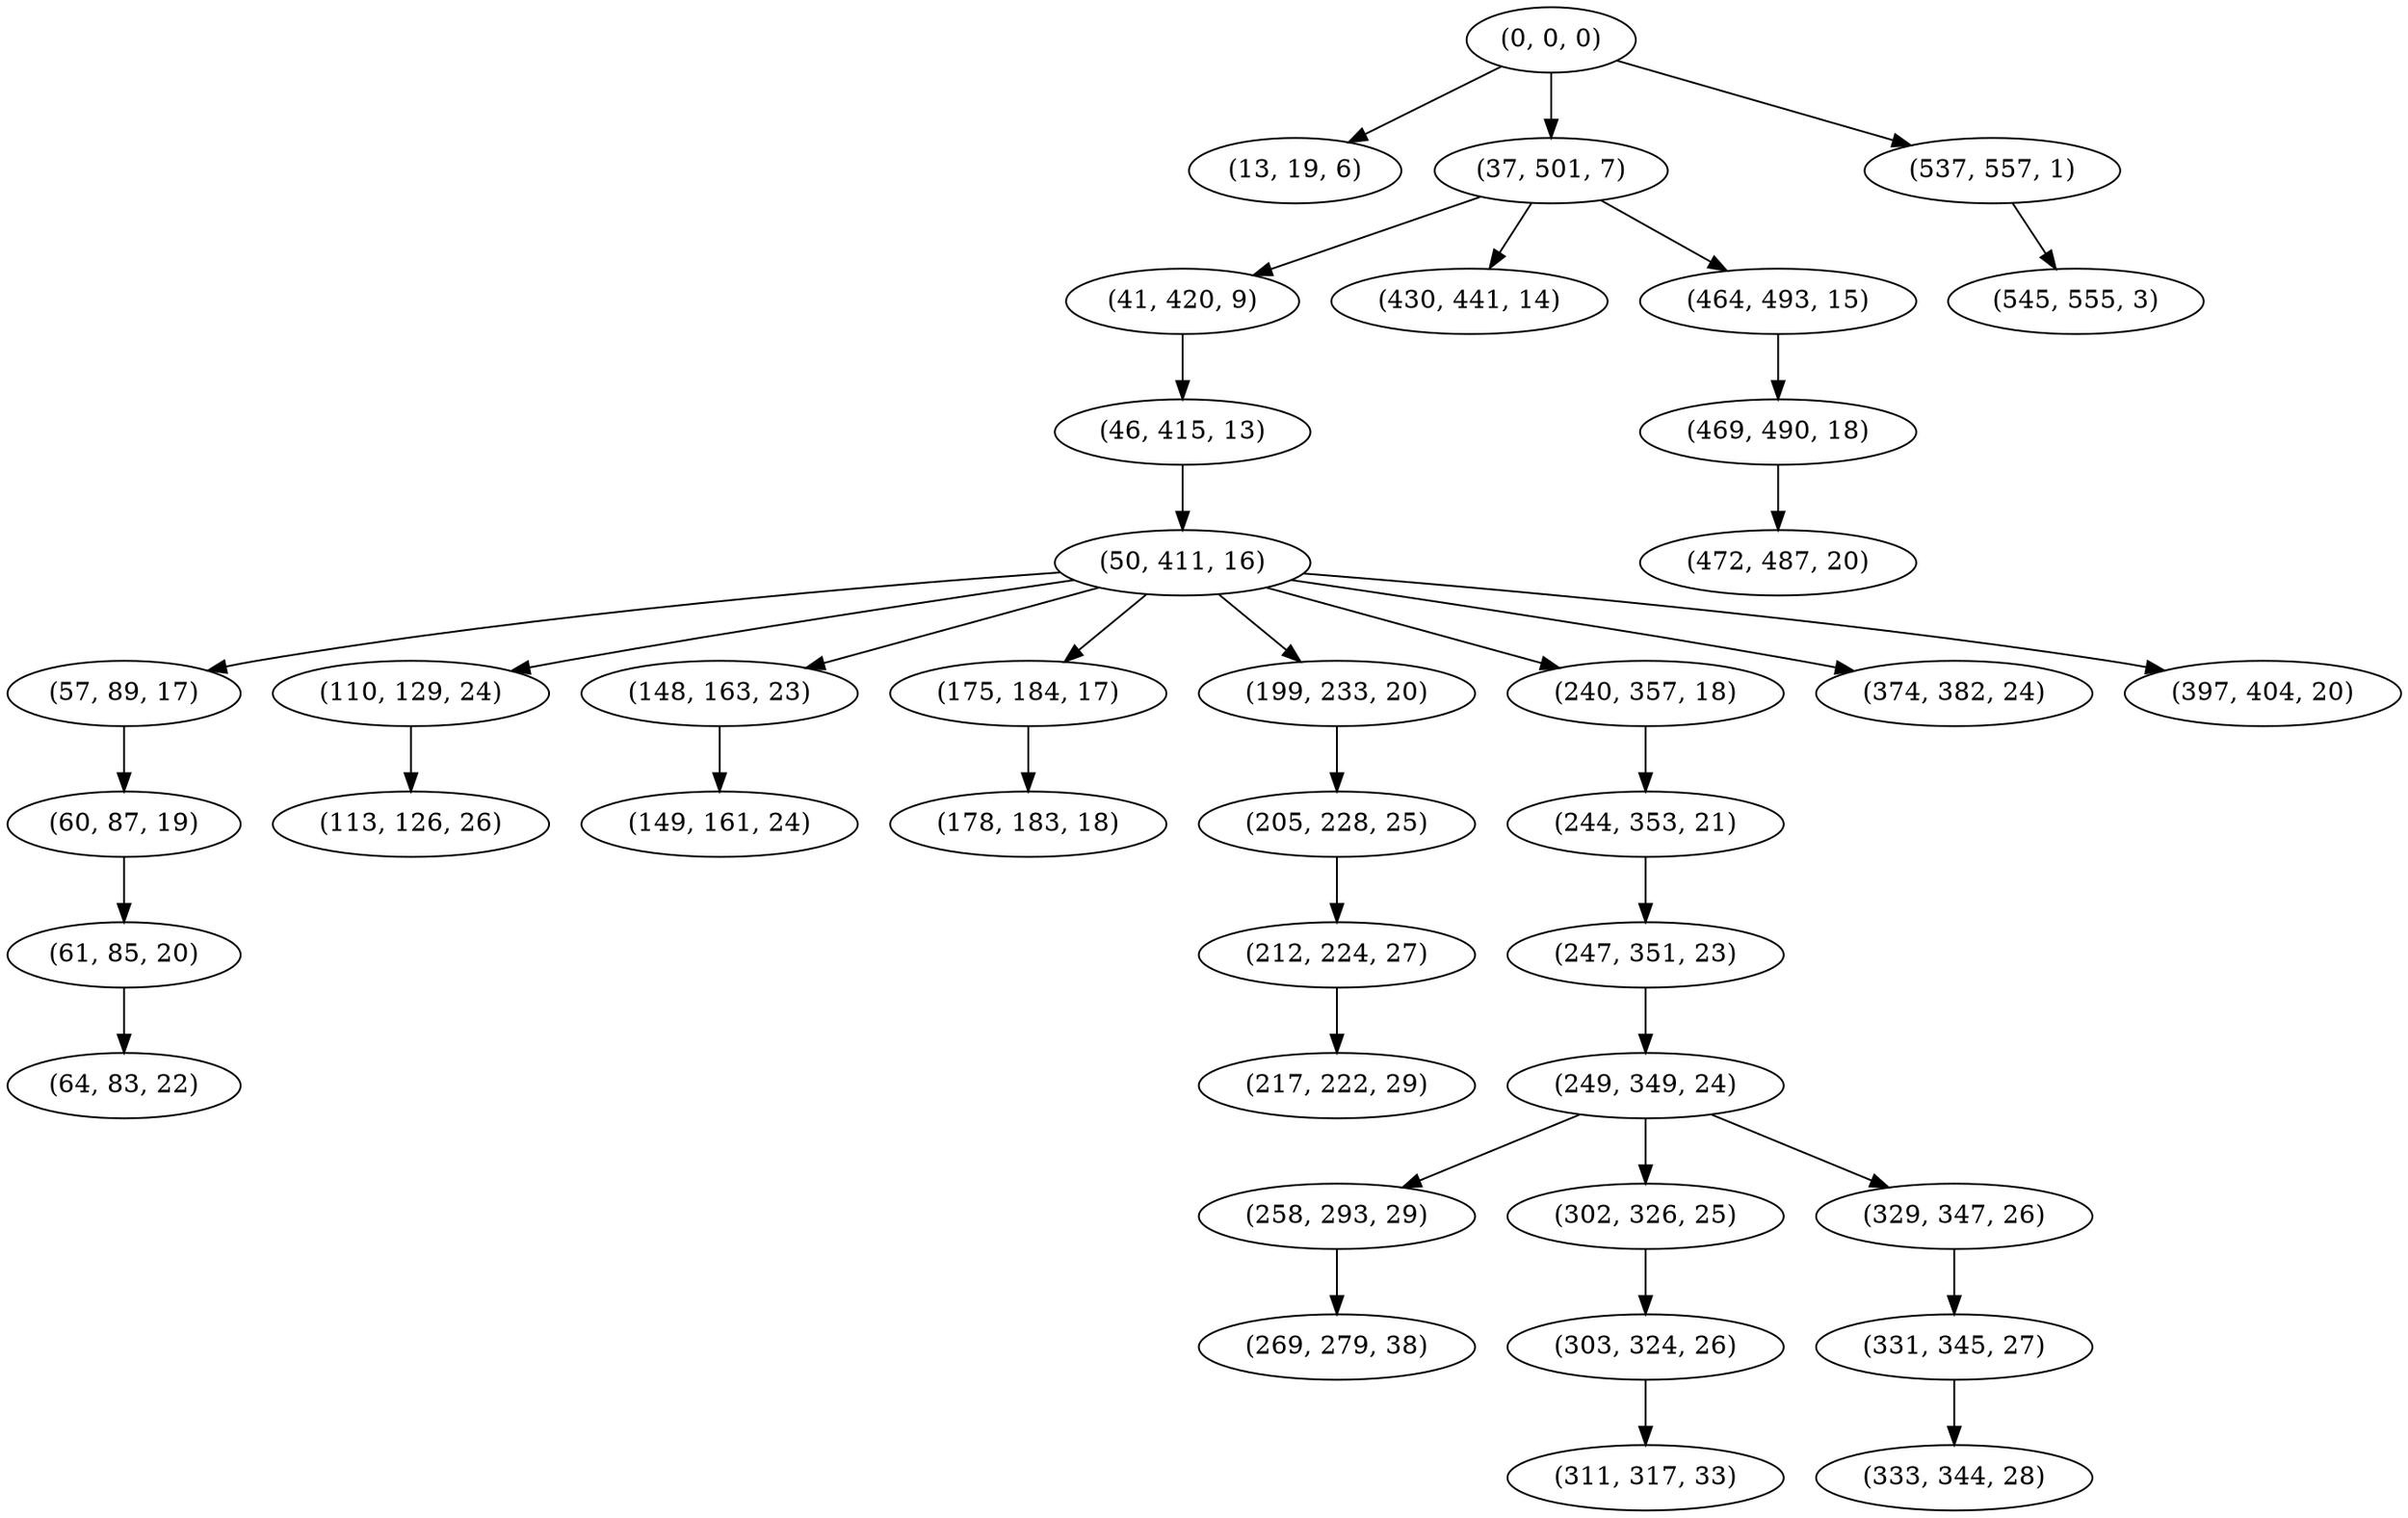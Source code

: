digraph tree {
    "(0, 0, 0)";
    "(13, 19, 6)";
    "(37, 501, 7)";
    "(41, 420, 9)";
    "(46, 415, 13)";
    "(50, 411, 16)";
    "(57, 89, 17)";
    "(60, 87, 19)";
    "(61, 85, 20)";
    "(64, 83, 22)";
    "(110, 129, 24)";
    "(113, 126, 26)";
    "(148, 163, 23)";
    "(149, 161, 24)";
    "(175, 184, 17)";
    "(178, 183, 18)";
    "(199, 233, 20)";
    "(205, 228, 25)";
    "(212, 224, 27)";
    "(217, 222, 29)";
    "(240, 357, 18)";
    "(244, 353, 21)";
    "(247, 351, 23)";
    "(249, 349, 24)";
    "(258, 293, 29)";
    "(269, 279, 38)";
    "(302, 326, 25)";
    "(303, 324, 26)";
    "(311, 317, 33)";
    "(329, 347, 26)";
    "(331, 345, 27)";
    "(333, 344, 28)";
    "(374, 382, 24)";
    "(397, 404, 20)";
    "(430, 441, 14)";
    "(464, 493, 15)";
    "(469, 490, 18)";
    "(472, 487, 20)";
    "(537, 557, 1)";
    "(545, 555, 3)";
    "(0, 0, 0)" -> "(13, 19, 6)";
    "(0, 0, 0)" -> "(37, 501, 7)";
    "(0, 0, 0)" -> "(537, 557, 1)";
    "(37, 501, 7)" -> "(41, 420, 9)";
    "(37, 501, 7)" -> "(430, 441, 14)";
    "(37, 501, 7)" -> "(464, 493, 15)";
    "(41, 420, 9)" -> "(46, 415, 13)";
    "(46, 415, 13)" -> "(50, 411, 16)";
    "(50, 411, 16)" -> "(57, 89, 17)";
    "(50, 411, 16)" -> "(110, 129, 24)";
    "(50, 411, 16)" -> "(148, 163, 23)";
    "(50, 411, 16)" -> "(175, 184, 17)";
    "(50, 411, 16)" -> "(199, 233, 20)";
    "(50, 411, 16)" -> "(240, 357, 18)";
    "(50, 411, 16)" -> "(374, 382, 24)";
    "(50, 411, 16)" -> "(397, 404, 20)";
    "(57, 89, 17)" -> "(60, 87, 19)";
    "(60, 87, 19)" -> "(61, 85, 20)";
    "(61, 85, 20)" -> "(64, 83, 22)";
    "(110, 129, 24)" -> "(113, 126, 26)";
    "(148, 163, 23)" -> "(149, 161, 24)";
    "(175, 184, 17)" -> "(178, 183, 18)";
    "(199, 233, 20)" -> "(205, 228, 25)";
    "(205, 228, 25)" -> "(212, 224, 27)";
    "(212, 224, 27)" -> "(217, 222, 29)";
    "(240, 357, 18)" -> "(244, 353, 21)";
    "(244, 353, 21)" -> "(247, 351, 23)";
    "(247, 351, 23)" -> "(249, 349, 24)";
    "(249, 349, 24)" -> "(258, 293, 29)";
    "(249, 349, 24)" -> "(302, 326, 25)";
    "(249, 349, 24)" -> "(329, 347, 26)";
    "(258, 293, 29)" -> "(269, 279, 38)";
    "(302, 326, 25)" -> "(303, 324, 26)";
    "(303, 324, 26)" -> "(311, 317, 33)";
    "(329, 347, 26)" -> "(331, 345, 27)";
    "(331, 345, 27)" -> "(333, 344, 28)";
    "(464, 493, 15)" -> "(469, 490, 18)";
    "(469, 490, 18)" -> "(472, 487, 20)";
    "(537, 557, 1)" -> "(545, 555, 3)";
}
